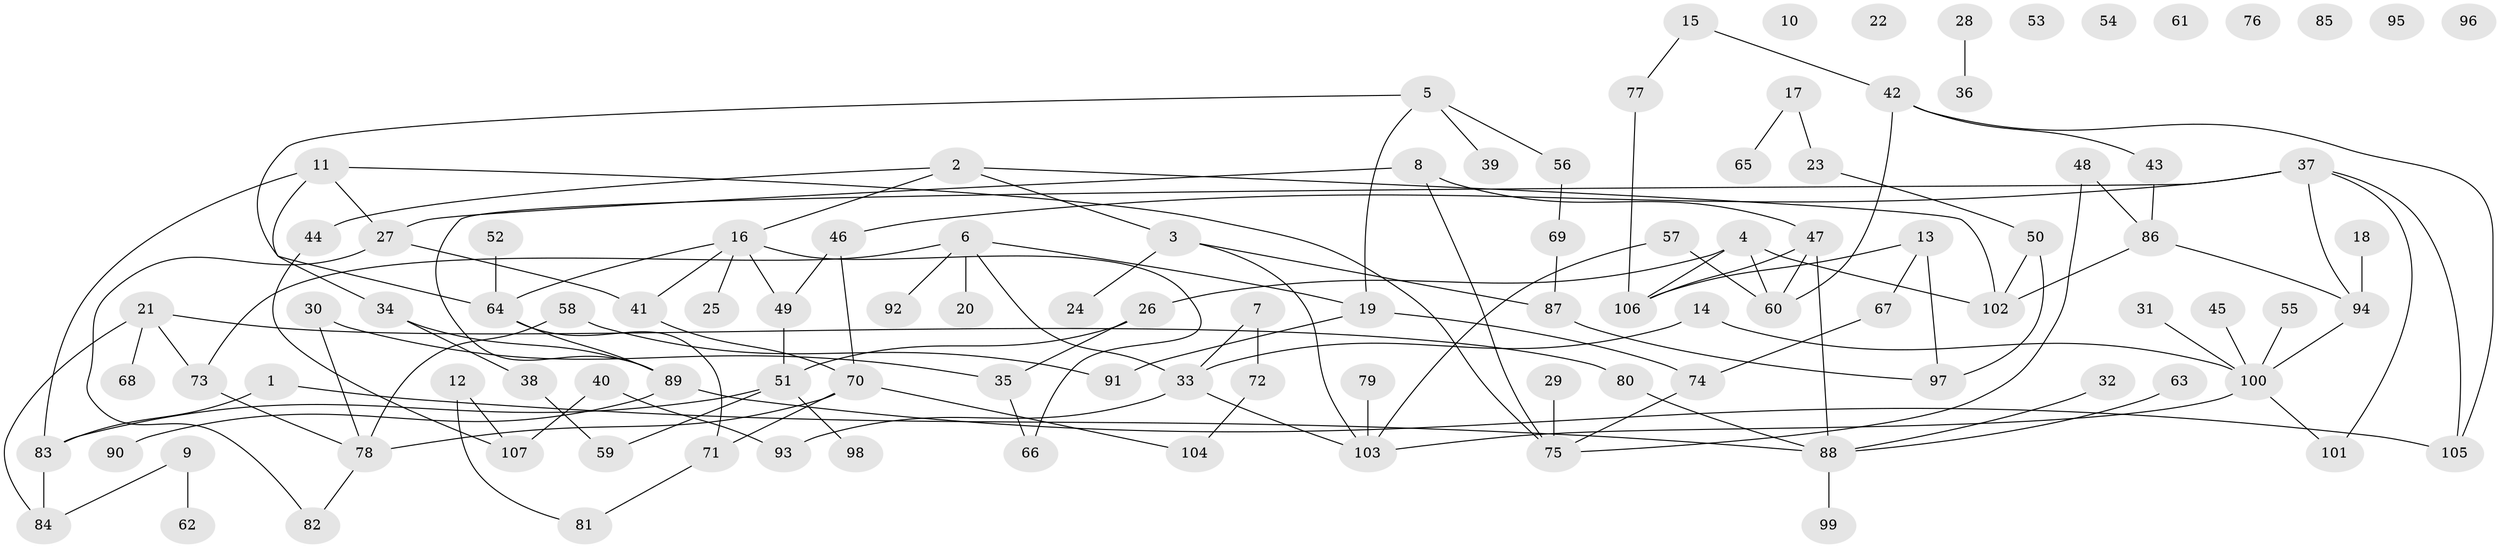 // coarse degree distribution, {2: 0.28125, 0: 0.140625, 1: 0.234375, 4: 0.15625, 5: 0.09375, 9: 0.015625, 8: 0.015625, 6: 0.03125, 7: 0.03125}
// Generated by graph-tools (version 1.1) at 2025/43/03/04/25 21:43:08]
// undirected, 107 vertices, 133 edges
graph export_dot {
graph [start="1"]
  node [color=gray90,style=filled];
  1;
  2;
  3;
  4;
  5;
  6;
  7;
  8;
  9;
  10;
  11;
  12;
  13;
  14;
  15;
  16;
  17;
  18;
  19;
  20;
  21;
  22;
  23;
  24;
  25;
  26;
  27;
  28;
  29;
  30;
  31;
  32;
  33;
  34;
  35;
  36;
  37;
  38;
  39;
  40;
  41;
  42;
  43;
  44;
  45;
  46;
  47;
  48;
  49;
  50;
  51;
  52;
  53;
  54;
  55;
  56;
  57;
  58;
  59;
  60;
  61;
  62;
  63;
  64;
  65;
  66;
  67;
  68;
  69;
  70;
  71;
  72;
  73;
  74;
  75;
  76;
  77;
  78;
  79;
  80;
  81;
  82;
  83;
  84;
  85;
  86;
  87;
  88;
  89;
  90;
  91;
  92;
  93;
  94;
  95;
  96;
  97;
  98;
  99;
  100;
  101;
  102;
  103;
  104;
  105;
  106;
  107;
  1 -- 83;
  1 -- 88;
  2 -- 3;
  2 -- 16;
  2 -- 44;
  2 -- 102;
  3 -- 24;
  3 -- 87;
  3 -- 103;
  4 -- 26;
  4 -- 60;
  4 -- 102;
  4 -- 106;
  5 -- 19;
  5 -- 39;
  5 -- 56;
  5 -- 64;
  6 -- 19;
  6 -- 20;
  6 -- 33;
  6 -- 73;
  6 -- 92;
  7 -- 33;
  7 -- 72;
  8 -- 27;
  8 -- 47;
  8 -- 75;
  9 -- 62;
  9 -- 84;
  11 -- 27;
  11 -- 34;
  11 -- 75;
  11 -- 83;
  12 -- 81;
  12 -- 107;
  13 -- 67;
  13 -- 97;
  13 -- 106;
  14 -- 33;
  14 -- 100;
  15 -- 42;
  15 -- 77;
  16 -- 25;
  16 -- 41;
  16 -- 49;
  16 -- 64;
  16 -- 66;
  17 -- 23;
  17 -- 65;
  18 -- 94;
  19 -- 74;
  19 -- 91;
  21 -- 68;
  21 -- 73;
  21 -- 80;
  21 -- 84;
  23 -- 50;
  26 -- 35;
  26 -- 51;
  27 -- 41;
  27 -- 82;
  28 -- 36;
  29 -- 75;
  30 -- 35;
  30 -- 78;
  31 -- 100;
  32 -- 88;
  33 -- 93;
  33 -- 103;
  34 -- 38;
  34 -- 89;
  35 -- 66;
  37 -- 46;
  37 -- 89;
  37 -- 94;
  37 -- 101;
  37 -- 105;
  38 -- 59;
  40 -- 93;
  40 -- 107;
  41 -- 70;
  42 -- 43;
  42 -- 60;
  42 -- 105;
  43 -- 86;
  44 -- 107;
  45 -- 100;
  46 -- 49;
  46 -- 70;
  47 -- 60;
  47 -- 88;
  47 -- 106;
  48 -- 75;
  48 -- 86;
  49 -- 51;
  50 -- 97;
  50 -- 102;
  51 -- 59;
  51 -- 83;
  51 -- 98;
  52 -- 64;
  55 -- 100;
  56 -- 69;
  57 -- 60;
  57 -- 103;
  58 -- 78;
  58 -- 91;
  63 -- 88;
  64 -- 71;
  64 -- 89;
  67 -- 74;
  69 -- 87;
  70 -- 71;
  70 -- 78;
  70 -- 104;
  71 -- 81;
  72 -- 104;
  73 -- 78;
  74 -- 75;
  77 -- 106;
  78 -- 82;
  79 -- 103;
  80 -- 88;
  83 -- 84;
  86 -- 94;
  86 -- 102;
  87 -- 97;
  88 -- 99;
  89 -- 90;
  89 -- 105;
  94 -- 100;
  100 -- 101;
  100 -- 103;
}
